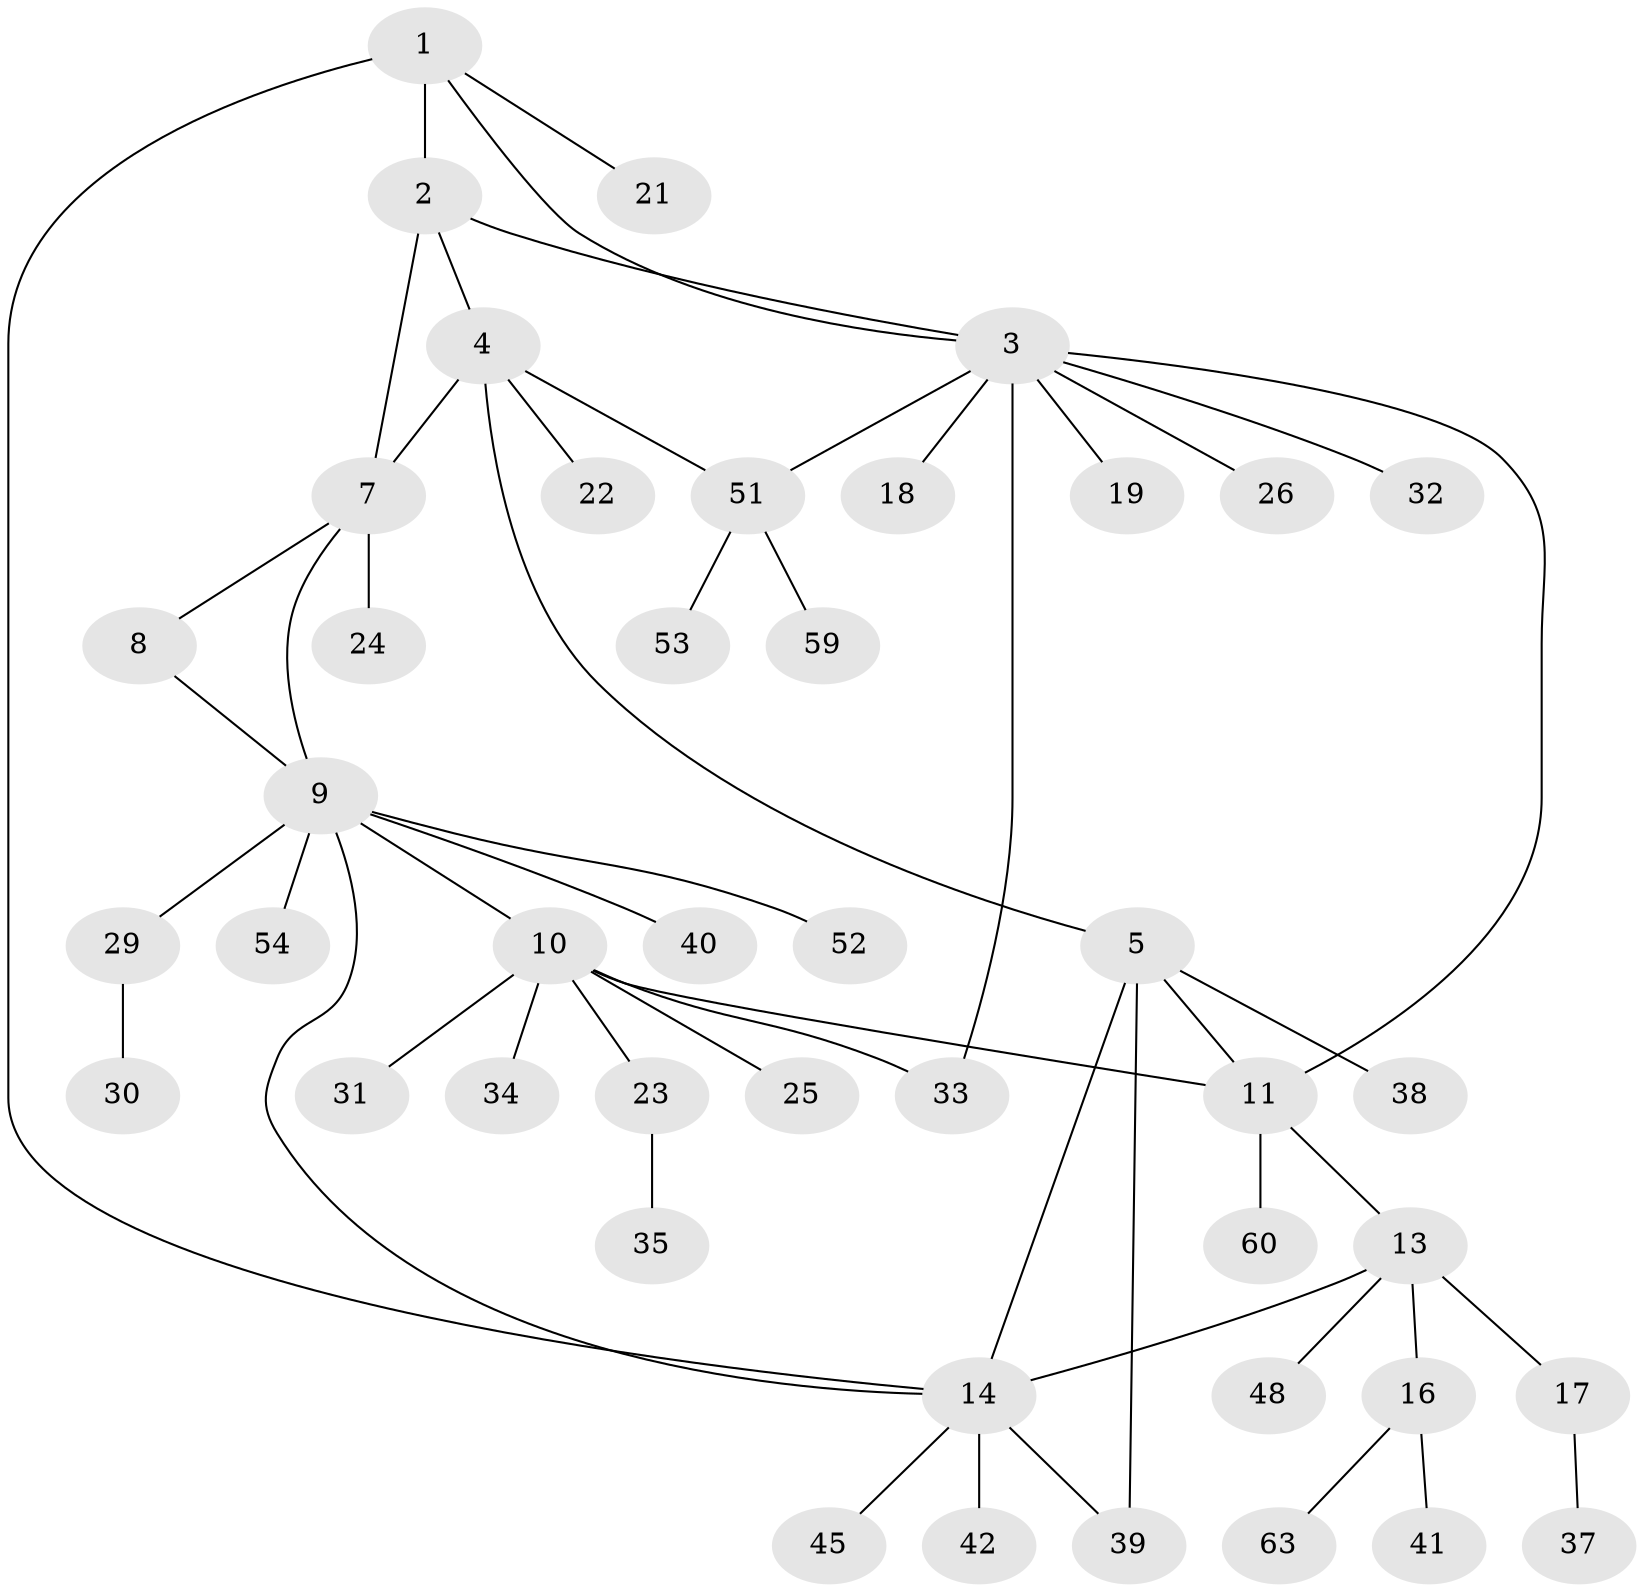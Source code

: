 // Generated by graph-tools (version 1.1) at 2025/24/03/03/25 07:24:12]
// undirected, 44 vertices, 54 edges
graph export_dot {
graph [start="1"]
  node [color=gray90,style=filled];
  1 [super="+61"];
  2;
  3 [super="+62"];
  4 [super="+6"];
  5 [super="+36"];
  7 [super="+47"];
  8;
  9 [super="+50"];
  10 [super="+28"];
  11 [super="+12"];
  13 [super="+15"];
  14 [super="+58"];
  16 [super="+20"];
  17 [super="+49"];
  18;
  19;
  21;
  22 [super="+46"];
  23 [super="+27"];
  24;
  25;
  26;
  29 [super="+55"];
  30;
  31;
  32 [super="+43"];
  33;
  34;
  35;
  37;
  38;
  39 [super="+44"];
  40;
  41;
  42;
  45;
  48;
  51 [super="+57"];
  52;
  53 [super="+56"];
  54;
  59;
  60;
  63;
  1 -- 2;
  1 -- 3;
  1 -- 14 [weight=2];
  1 -- 21;
  2 -- 3;
  2 -- 4;
  2 -- 7;
  3 -- 18;
  3 -- 19;
  3 -- 26;
  3 -- 32;
  3 -- 33;
  3 -- 51;
  3 -- 11;
  4 -- 5 [weight=2];
  4 -- 7;
  4 -- 22;
  4 -- 51;
  5 -- 14;
  5 -- 38;
  5 -- 39;
  5 -- 11;
  7 -- 8;
  7 -- 9;
  7 -- 24;
  8 -- 9;
  9 -- 10;
  9 -- 14;
  9 -- 29;
  9 -- 40;
  9 -- 52;
  9 -- 54;
  10 -- 11 [weight=2];
  10 -- 23;
  10 -- 25;
  10 -- 31;
  10 -- 33;
  10 -- 34;
  11 -- 60;
  11 -- 13;
  13 -- 14 [weight=2];
  13 -- 16;
  13 -- 17;
  13 -- 48;
  14 -- 42;
  14 -- 45;
  14 -- 39;
  16 -- 41;
  16 -- 63;
  17 -- 37;
  23 -- 35;
  29 -- 30;
  51 -- 53;
  51 -- 59;
}
